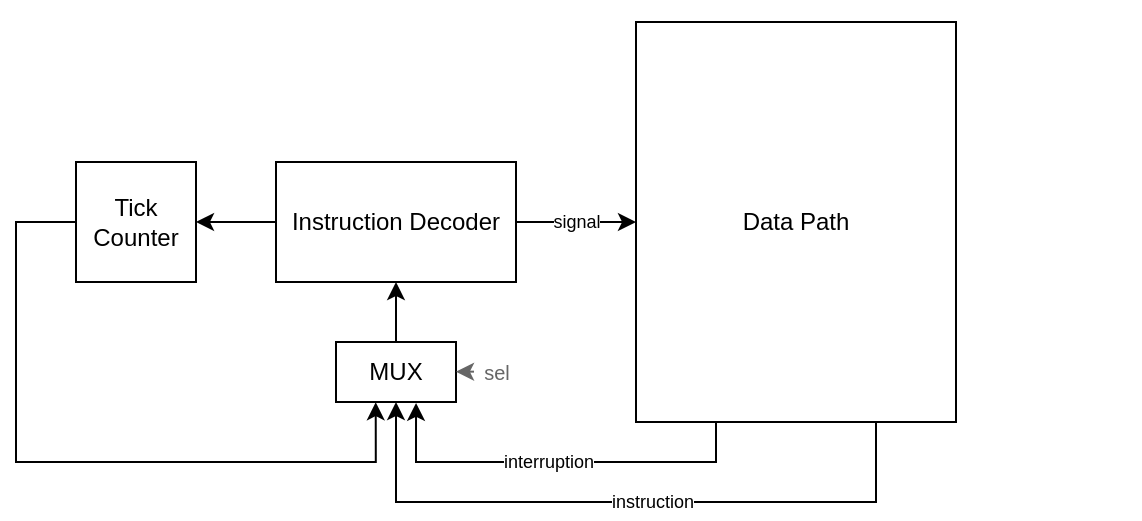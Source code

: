 <mxfile version="24.2.5" type="device">
  <diagram name="Page-1" id="AIda5HVUl_iWoyiOEus1">
    <mxGraphModel dx="521" dy="303" grid="1" gridSize="10" guides="1" tooltips="1" connect="1" arrows="1" fold="1" page="1" pageScale="1" pageWidth="850" pageHeight="1100" math="0" shadow="0">
      <root>
        <mxCell id="0" />
        <mxCell id="1" parent="0" />
        <mxCell id="mTB4lmzVkbTxNBnmcwLe-4" style="edgeStyle=orthogonalEdgeStyle;rounded=0;orthogonalLoop=1;jettySize=auto;html=1;entryX=0.667;entryY=1.015;entryDx=0;entryDy=0;entryPerimeter=0;" parent="1" source="9e8fiXm37wEuwEzVcO6m-2" target="mTB4lmzVkbTxNBnmcwLe-7" edge="1">
          <mxGeometry relative="1" as="geometry">
            <mxPoint x="250" y="190" as="targetPoint" />
            <Array as="points">
              <mxPoint x="390" y="240" />
              <mxPoint x="240" y="240" />
            </Array>
          </mxGeometry>
        </mxCell>
        <mxCell id="mTB4lmzVkbTxNBnmcwLe-10" value="&lt;font style=&quot;font-size: 9px;&quot;&gt;interruption&lt;/font&gt;" style="edgeLabel;html=1;align=center;verticalAlign=middle;resizable=0;points=[];fontSize=9;" parent="mTB4lmzVkbTxNBnmcwLe-4" vertex="1" connectable="0">
          <mxGeometry x="-0.237" relative="1" as="geometry">
            <mxPoint x="-28" as="offset" />
          </mxGeometry>
        </mxCell>
        <mxCell id="mTB4lmzVkbTxNBnmcwLe-16" style="edgeStyle=orthogonalEdgeStyle;rounded=0;orthogonalLoop=1;jettySize=auto;html=1;entryX=0.5;entryY=1;entryDx=0;entryDy=0;" parent="1" source="9e8fiXm37wEuwEzVcO6m-2" target="mTB4lmzVkbTxNBnmcwLe-7" edge="1">
          <mxGeometry relative="1" as="geometry">
            <Array as="points">
              <mxPoint x="470" y="260" />
              <mxPoint x="230" y="260" />
            </Array>
          </mxGeometry>
        </mxCell>
        <mxCell id="mTB4lmzVkbTxNBnmcwLe-17" value="instruction" style="edgeLabel;html=1;align=center;verticalAlign=middle;resizable=0;points=[];fontSize=9;" parent="mTB4lmzVkbTxNBnmcwLe-16" vertex="1" connectable="0">
          <mxGeometry x="-0.077" relative="1" as="geometry">
            <mxPoint as="offset" />
          </mxGeometry>
        </mxCell>
        <mxCell id="9e8fiXm37wEuwEzVcO6m-2" value="Data Path" style="rounded=0;whiteSpace=wrap;html=1;" parent="1" vertex="1">
          <mxGeometry x="350" y="20" width="160" height="200" as="geometry" />
        </mxCell>
        <mxCell id="mTB4lmzVkbTxNBnmcwLe-2" style="edgeStyle=orthogonalEdgeStyle;rounded=0;orthogonalLoop=1;jettySize=auto;html=1;entryX=1;entryY=0.5;entryDx=0;entryDy=0;" parent="1" source="9e8fiXm37wEuwEzVcO6m-7" target="9e8fiXm37wEuwEzVcO6m-6" edge="1">
          <mxGeometry relative="1" as="geometry">
            <mxPoint x="229.5" y="50.03" as="targetPoint" />
            <Array as="points">
              <mxPoint x="150" y="120" />
              <mxPoint x="150" y="120" />
            </Array>
          </mxGeometry>
        </mxCell>
        <mxCell id="mTB4lmzVkbTxNBnmcwLe-9" style="edgeStyle=orthogonalEdgeStyle;rounded=0;orthogonalLoop=1;jettySize=auto;html=1;entryX=0;entryY=0.5;entryDx=0;entryDy=0;" parent="1" source="9e8fiXm37wEuwEzVcO6m-7" target="9e8fiXm37wEuwEzVcO6m-2" edge="1">
          <mxGeometry relative="1" as="geometry" />
        </mxCell>
        <mxCell id="mTB4lmzVkbTxNBnmcwLe-13" value="&lt;font style=&quot;font-size: 9px;&quot;&gt;signal&lt;/font&gt;" style="edgeLabel;html=1;align=center;verticalAlign=middle;resizable=0;points=[];fontSize=9;" parent="mTB4lmzVkbTxNBnmcwLe-9" vertex="1" connectable="0">
          <mxGeometry x="-0.26" relative="1" as="geometry">
            <mxPoint x="8" as="offset" />
          </mxGeometry>
        </mxCell>
        <mxCell id="9e8fiXm37wEuwEzVcO6m-7" value="Instruction Decoder" style="whiteSpace=wrap;html=1;" parent="1" vertex="1">
          <mxGeometry x="170" y="90" width="120" height="60" as="geometry" />
        </mxCell>
        <mxCell id="mTB4lmzVkbTxNBnmcwLe-6" style="edgeStyle=orthogonalEdgeStyle;rounded=0;orthogonalLoop=1;jettySize=auto;html=1;entryX=0.331;entryY=1.004;entryDx=0;entryDy=0;entryPerimeter=0;" parent="1" source="9e8fiXm37wEuwEzVcO6m-6" target="mTB4lmzVkbTxNBnmcwLe-7" edge="1">
          <mxGeometry relative="1" as="geometry">
            <mxPoint x="209" y="190" as="targetPoint" />
            <Array as="points">
              <mxPoint x="40" y="120" />
              <mxPoint x="40" y="240" />
              <mxPoint x="220" y="240" />
            </Array>
          </mxGeometry>
        </mxCell>
        <mxCell id="9e8fiXm37wEuwEzVcO6m-6" value="Tick&lt;div&gt;Сounter&lt;/div&gt;" style="whiteSpace=wrap;html=1;" parent="1" vertex="1">
          <mxGeometry x="70" y="90" width="60" height="60" as="geometry" />
        </mxCell>
        <mxCell id="mTB4lmzVkbTxNBnmcwLe-8" style="edgeStyle=orthogonalEdgeStyle;rounded=0;orthogonalLoop=1;jettySize=auto;html=1;entryX=0.5;entryY=1;entryDx=0;entryDy=0;" parent="1" source="mTB4lmzVkbTxNBnmcwLe-7" target="9e8fiXm37wEuwEzVcO6m-7" edge="1">
          <mxGeometry relative="1" as="geometry" />
        </mxCell>
        <mxCell id="mTB4lmzVkbTxNBnmcwLe-7" value="MUX" style="rounded=0;whiteSpace=wrap;html=1;" parent="1" vertex="1">
          <mxGeometry x="200" y="180" width="60" height="30" as="geometry" />
        </mxCell>
        <mxCell id="mTB4lmzVkbTxNBnmcwLe-18" value="" style="endArrow=classic;html=1;rounded=0;strokeColor=#666666;exitX=0;exitY=0.502;exitDx=0;exitDy=0;exitPerimeter=0;entryX=1.006;entryY=0.156;entryDx=0;entryDy=0;entryPerimeter=0;" parent="1" edge="1">
          <mxGeometry width="50" height="50" relative="1" as="geometry">
            <mxPoint x="269" y="194.83" as="sourcePoint" />
            <mxPoint x="260" y="194.83" as="targetPoint" />
          </mxGeometry>
        </mxCell>
        <mxCell id="mTB4lmzVkbTxNBnmcwLe-19" value="&lt;font style=&quot;font-size: 10px;&quot;&gt;sel&lt;/font&gt;" style="text;html=1;align=center;verticalAlign=middle;resizable=0;points=[];autosize=1;strokeColor=none;fillColor=none;fontColor=#666666;" parent="1" vertex="1">
          <mxGeometry x="260" y="180" width="40" height="30" as="geometry" />
        </mxCell>
        <mxCell id="RNlLaQ3Ap9gxv5O199Xz-1" value="" style="endArrow=none;dashed=1;html=1;dashPattern=1 3;strokeWidth=2;rounded=0;" edge="1" parent="1">
          <mxGeometry width="50" height="50" relative="1" as="geometry">
            <mxPoint x="600" y="10" as="sourcePoint" />
            <mxPoint x="600" y="10" as="targetPoint" />
          </mxGeometry>
        </mxCell>
      </root>
    </mxGraphModel>
  </diagram>
</mxfile>
